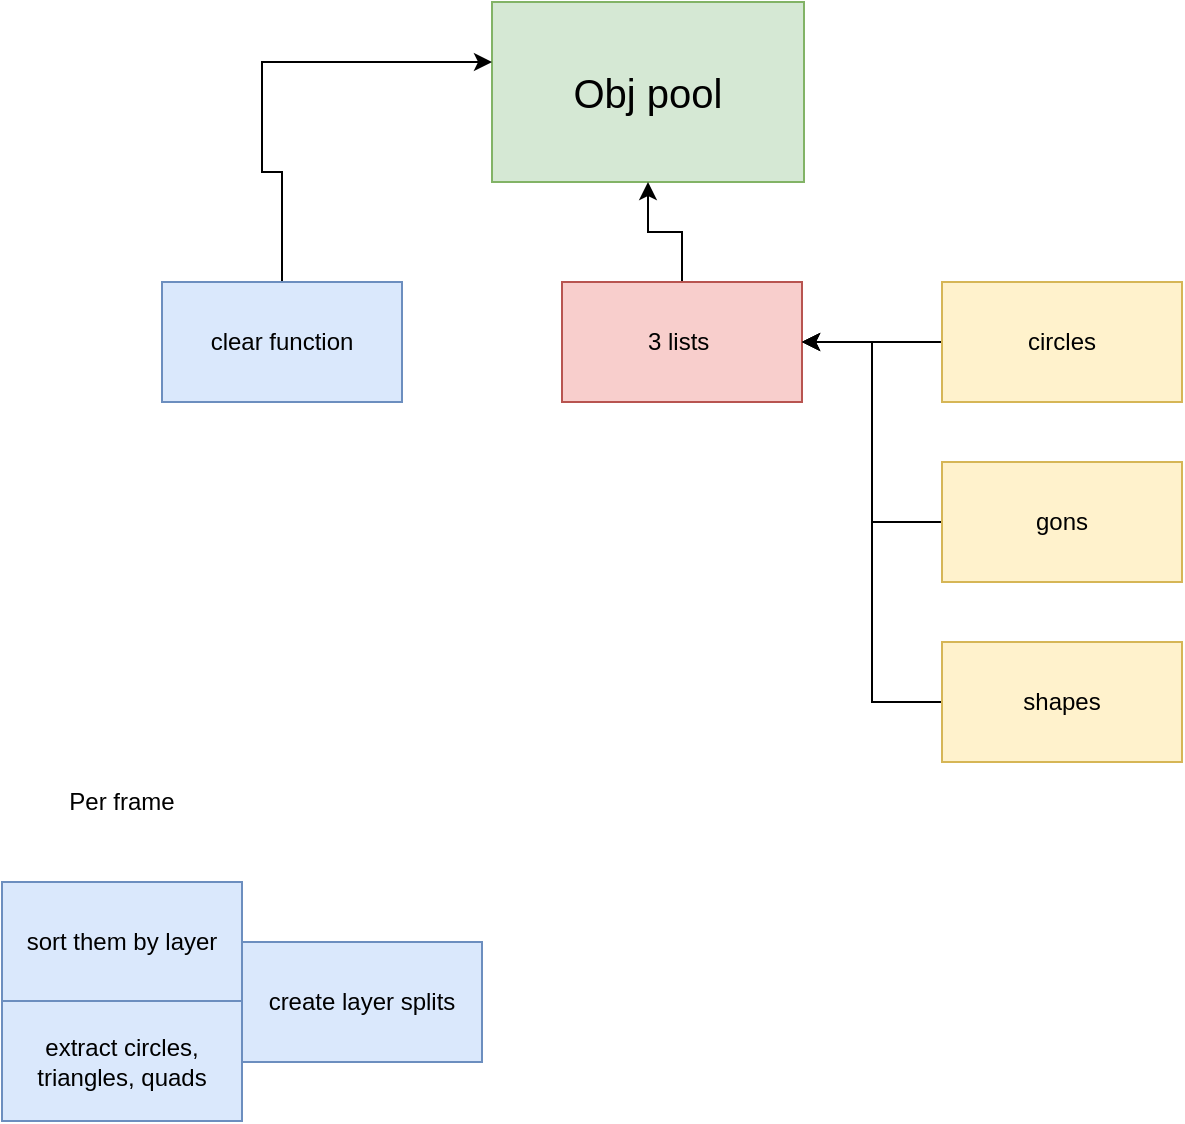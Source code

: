<mxfile version="12.2.4" pages="1"><diagram id="4GntcGaGLfaYrHvw9qc3" name="Page-1"><mxGraphModel dx="875" dy="583" grid="1" gridSize="10" guides="1" tooltips="1" connect="1" arrows="1" fold="1" page="1" pageScale="1" pageWidth="850" pageHeight="1100" math="0" shadow="0"><root><mxCell id="0"/><mxCell id="1" parent="0"/><mxCell id="2" value="&lt;font style=&quot;font-size: 20px&quot;&gt;Obj pool&lt;/font&gt;" style="rounded=0;whiteSpace=wrap;html=1;fillColor=#d5e8d4;strokeColor=#82b366;" parent="1" vertex="1"><mxGeometry x="305" y="50" width="156" height="90" as="geometry"/></mxCell><mxCell id="11" style="edgeStyle=orthogonalEdgeStyle;rounded=0;orthogonalLoop=1;jettySize=auto;html=1;" parent="1" source="4" target="2" edge="1"><mxGeometry relative="1" as="geometry"/></mxCell><mxCell id="4" value="3 lists&amp;nbsp;" style="rounded=0;whiteSpace=wrap;html=1;fillColor=#f8cecc;strokeColor=#b85450;" parent="1" vertex="1"><mxGeometry x="340" y="190" width="120" height="60" as="geometry"/></mxCell><mxCell id="5" style="edgeStyle=orthogonalEdgeStyle;rounded=0;orthogonalLoop=1;jettySize=auto;html=1;entryX=1;entryY=0.5;entryDx=0;entryDy=0;" parent="1" source="6" target="4" edge="1"><mxGeometry relative="1" as="geometry"/></mxCell><mxCell id="6" value="circles" style="rounded=0;whiteSpace=wrap;html=1;fillColor=#fff2cc;strokeColor=#d6b656;" parent="1" vertex="1"><mxGeometry x="530" y="190" width="120" height="60" as="geometry"/></mxCell><mxCell id="7" style="edgeStyle=orthogonalEdgeStyle;rounded=0;orthogonalLoop=1;jettySize=auto;html=1;entryX=1;entryY=0.5;entryDx=0;entryDy=0;" parent="1" source="8" target="4" edge="1"><mxGeometry relative="1" as="geometry"/></mxCell><mxCell id="8" value="gons" style="rounded=0;whiteSpace=wrap;html=1;fillColor=#fff2cc;strokeColor=#d6b656;" parent="1" vertex="1"><mxGeometry x="530" y="280" width="120" height="60" as="geometry"/></mxCell><mxCell id="9" style="edgeStyle=orthogonalEdgeStyle;rounded=0;orthogonalLoop=1;jettySize=auto;html=1;entryX=1;entryY=0.5;entryDx=0;entryDy=0;" parent="1" source="10" target="4" edge="1"><mxGeometry relative="1" as="geometry"/></mxCell><mxCell id="10" value="shapes" style="rounded=0;whiteSpace=wrap;html=1;fillColor=#fff2cc;strokeColor=#d6b656;" parent="1" vertex="1"><mxGeometry x="530" y="370" width="120" height="60" as="geometry"/></mxCell><mxCell id="13" style="edgeStyle=orthogonalEdgeStyle;rounded=0;orthogonalLoop=1;jettySize=auto;html=1;" parent="1" source="12" target="2" edge="1"><mxGeometry relative="1" as="geometry"><mxPoint x="220" y="80" as="targetPoint"/><Array as="points"><mxPoint x="200" y="135"/><mxPoint x="190" y="135"/><mxPoint x="190" y="80"/></Array></mxGeometry></mxCell><mxCell id="12" value="clear function" style="rounded=0;whiteSpace=wrap;html=1;fillColor=#dae8fc;strokeColor=#6c8ebf;" parent="1" vertex="1"><mxGeometry x="140" y="190" width="120" height="60" as="geometry"/></mxCell><mxCell id="14" value="Per frame" style="text;html=1;strokeColor=none;fillColor=none;align=center;verticalAlign=middle;whiteSpace=wrap;rounded=0;" parent="1" vertex="1"><mxGeometry x="90" y="440" width="60" height="20" as="geometry"/></mxCell><mxCell id="15" value="sort them by layer" style="rounded=0;whiteSpace=wrap;html=1;fillColor=#dae8fc;strokeColor=#6c8ebf;" parent="1" vertex="1"><mxGeometry x="60" y="490" width="120" height="60" as="geometry"/></mxCell><mxCell id="16" value="extract circles, triangles, quads" style="rounded=0;whiteSpace=wrap;html=1;fillColor=#dae8fc;strokeColor=#6c8ebf;" parent="1" vertex="1"><mxGeometry x="60" y="549.5" width="120" height="60" as="geometry"/></mxCell><mxCell id="17" value="create layer splits" style="rounded=0;whiteSpace=wrap;html=1;fillColor=#dae8fc;strokeColor=#6c8ebf;" vertex="1" parent="1"><mxGeometry x="180" y="520" width="120" height="60" as="geometry"/></mxCell></root></mxGraphModel></diagram></mxfile>